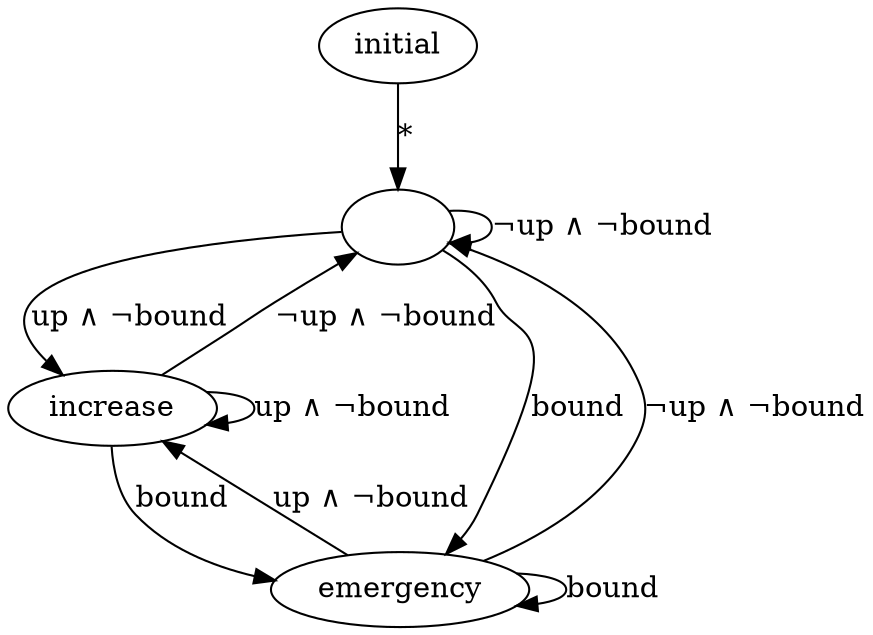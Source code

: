 digraph moore {
    "'state[0]' = 0; 'state[1]' = 0;" [label="initial\n"]
    "'state[0]' = 1; 'state[1]' = 0;" [label=""]
    "'state[0]' = 1; 'state[1]' = 1;" [label="increase"]
    "'state[0]' = 0; 'state[1]' = 1;" [label="emergency"]
    "'state[0]' = 0; 'state[1]' = 0;" -> "'state[0]' = 1; 'state[1]' = 0;" [label="*"]
    "'state[0]' = 1; 'state[1]' = 0;" -> "'state[0]' = 1; 'state[1]' = 1;" [label="up ∧ ¬bound"]
    "'state[0]' = 1; 'state[1]' = 0;" -> "'state[0]' = 1; 'state[1]' = 0;" [label="¬up ∧ ¬bound"]
    "'state[0]' = 1; 'state[1]' = 0;" -> "'state[0]' = 0; 'state[1]' = 1;" [label="bound"]
    "'state[0]' = 0; 'state[1]' = 1;" -> "'state[0]' = 1; 'state[1]' = 1;" [label="up ∧ ¬bound"]
    "'state[0]' = 0; 'state[1]' = 1;" -> "'state[0]' = 1; 'state[1]' = 0;" [label="¬up ∧ ¬bound"]
    "'state[0]' = 0; 'state[1]' = 1;" -> "'state[0]' = 0; 'state[1]' = 1;" [label="bound"]
    "'state[0]' = 1; 'state[1]' = 1;" -> "'state[0]' = 1; 'state[1]' = 1;" [label="up ∧ ¬bound"]
    "'state[0]' = 1; 'state[1]' = 1;" -> "'state[0]' = 1; 'state[1]' = 0;" [label="¬up ∧ ¬bound"]
    "'state[0]' = 1; 'state[1]' = 1;" -> "'state[0]' = 0; 'state[1]' = 1;" [label="bound"]
}
